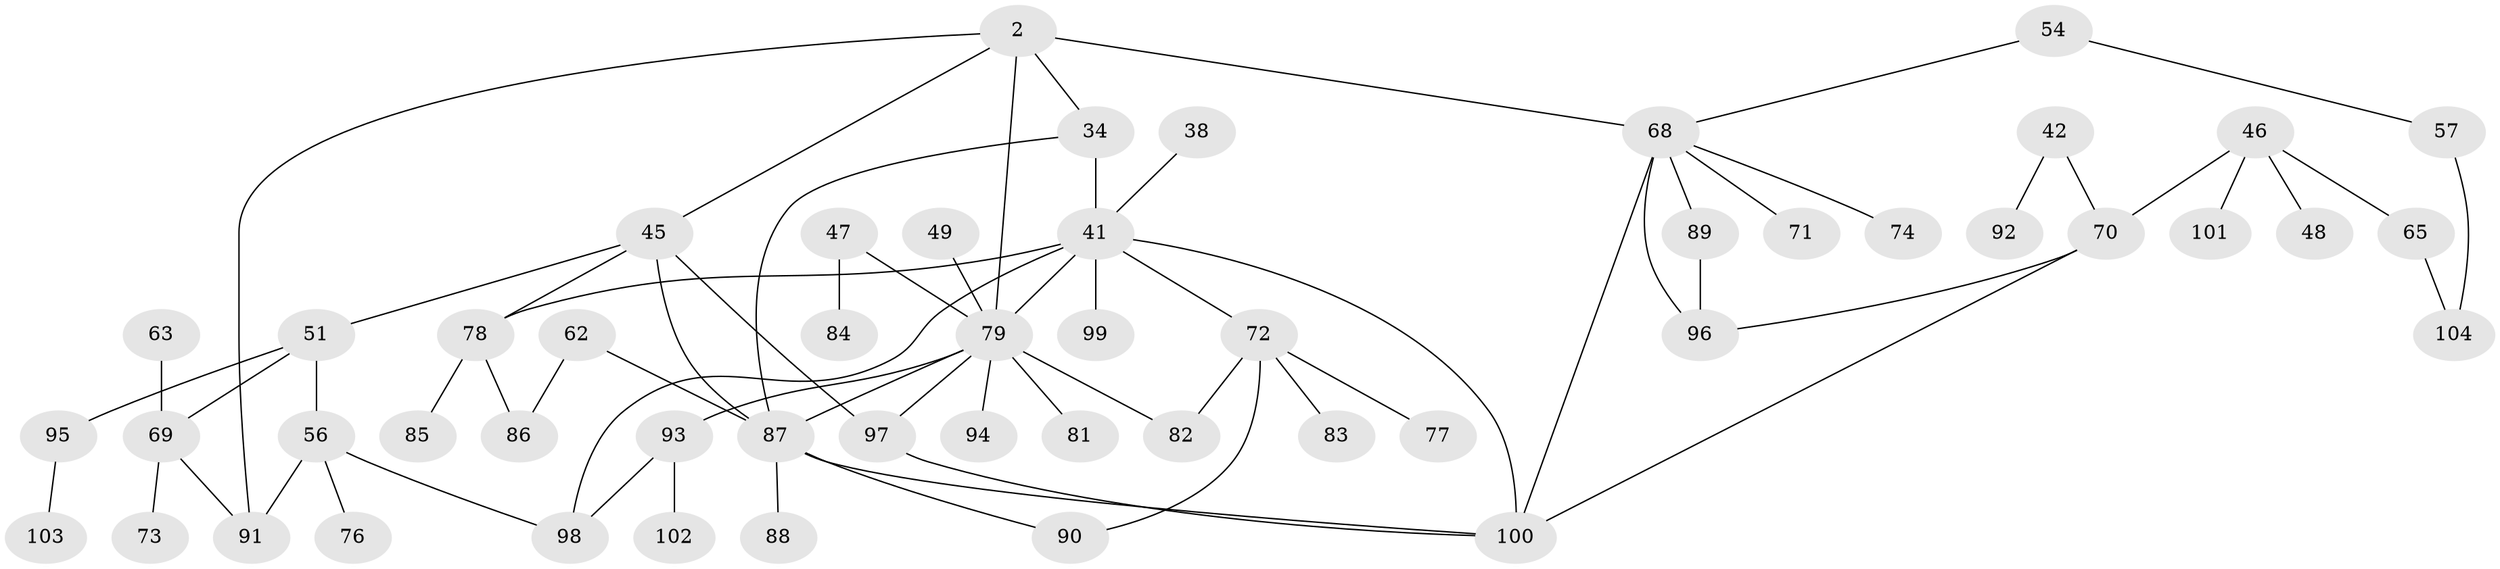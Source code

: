 // original degree distribution, {3: 0.20192307692307693, 6: 0.019230769230769232, 5: 0.08653846153846154, 4: 0.09615384615384616, 2: 0.3076923076923077, 7: 0.009615384615384616, 1: 0.27884615384615385}
// Generated by graph-tools (version 1.1) at 2025/45/03/04/25 21:45:38]
// undirected, 52 vertices, 69 edges
graph export_dot {
graph [start="1"]
  node [color=gray90,style=filled];
  2 [super="+1"];
  34;
  38;
  41 [super="+23+33"];
  42 [super="+28"];
  45 [super="+26+3"];
  46;
  47;
  48;
  49;
  51 [super="+14"];
  54;
  56;
  57;
  62;
  63;
  65;
  68 [super="+8+4+52"];
  69 [super="+37"];
  70 [super="+27"];
  71;
  72 [super="+60"];
  73;
  74;
  76;
  77;
  78 [super="+15+36"];
  79 [super="+64+40+66+24"];
  81;
  82 [super="+58"];
  83;
  84;
  85;
  86;
  87 [super="+9+35"];
  88;
  89 [super="+6"];
  90;
  91 [super="+44+59+61+31+13"];
  92;
  93;
  94;
  95 [super="+80"];
  96;
  97 [super="+75"];
  98 [super="+67"];
  99;
  100 [super="+43+16"];
  101;
  102;
  103;
  104;
  2 -- 34;
  2 -- 45;
  2 -- 79 [weight=2];
  2 -- 91;
  2 -- 68 [weight=2];
  34 -- 87;
  34 -- 41;
  38 -- 41;
  41 -- 98;
  41 -- 99;
  41 -- 100 [weight=2];
  41 -- 78;
  41 -- 79 [weight=2];
  41 -- 72;
  42 -- 92;
  42 -- 70;
  45 -- 51 [weight=2];
  45 -- 97;
  45 -- 87 [weight=2];
  45 -- 78;
  46 -- 48;
  46 -- 65;
  46 -- 101;
  46 -- 70;
  47 -- 84;
  47 -- 79;
  49 -- 79;
  51 -- 56;
  51 -- 69;
  51 -- 95;
  54 -- 57;
  54 -- 68;
  56 -- 76;
  56 -- 98 [weight=2];
  56 -- 91;
  57 -- 104;
  62 -- 86;
  62 -- 87;
  63 -- 69;
  65 -- 104;
  68 -- 71;
  68 -- 100;
  68 -- 89;
  68 -- 74;
  68 -- 96;
  69 -- 73;
  69 -- 91;
  70 -- 96;
  70 -- 100;
  72 -- 77;
  72 -- 83;
  72 -- 90;
  72 -- 82;
  78 -- 86;
  78 -- 85;
  79 -- 81;
  79 -- 87;
  79 -- 93;
  79 -- 94;
  79 -- 97;
  79 -- 82;
  87 -- 88;
  87 -- 90;
  87 -- 100;
  89 -- 96 [weight=2];
  93 -- 102;
  93 -- 98 [weight=2];
  95 -- 103;
  97 -- 100;
}
